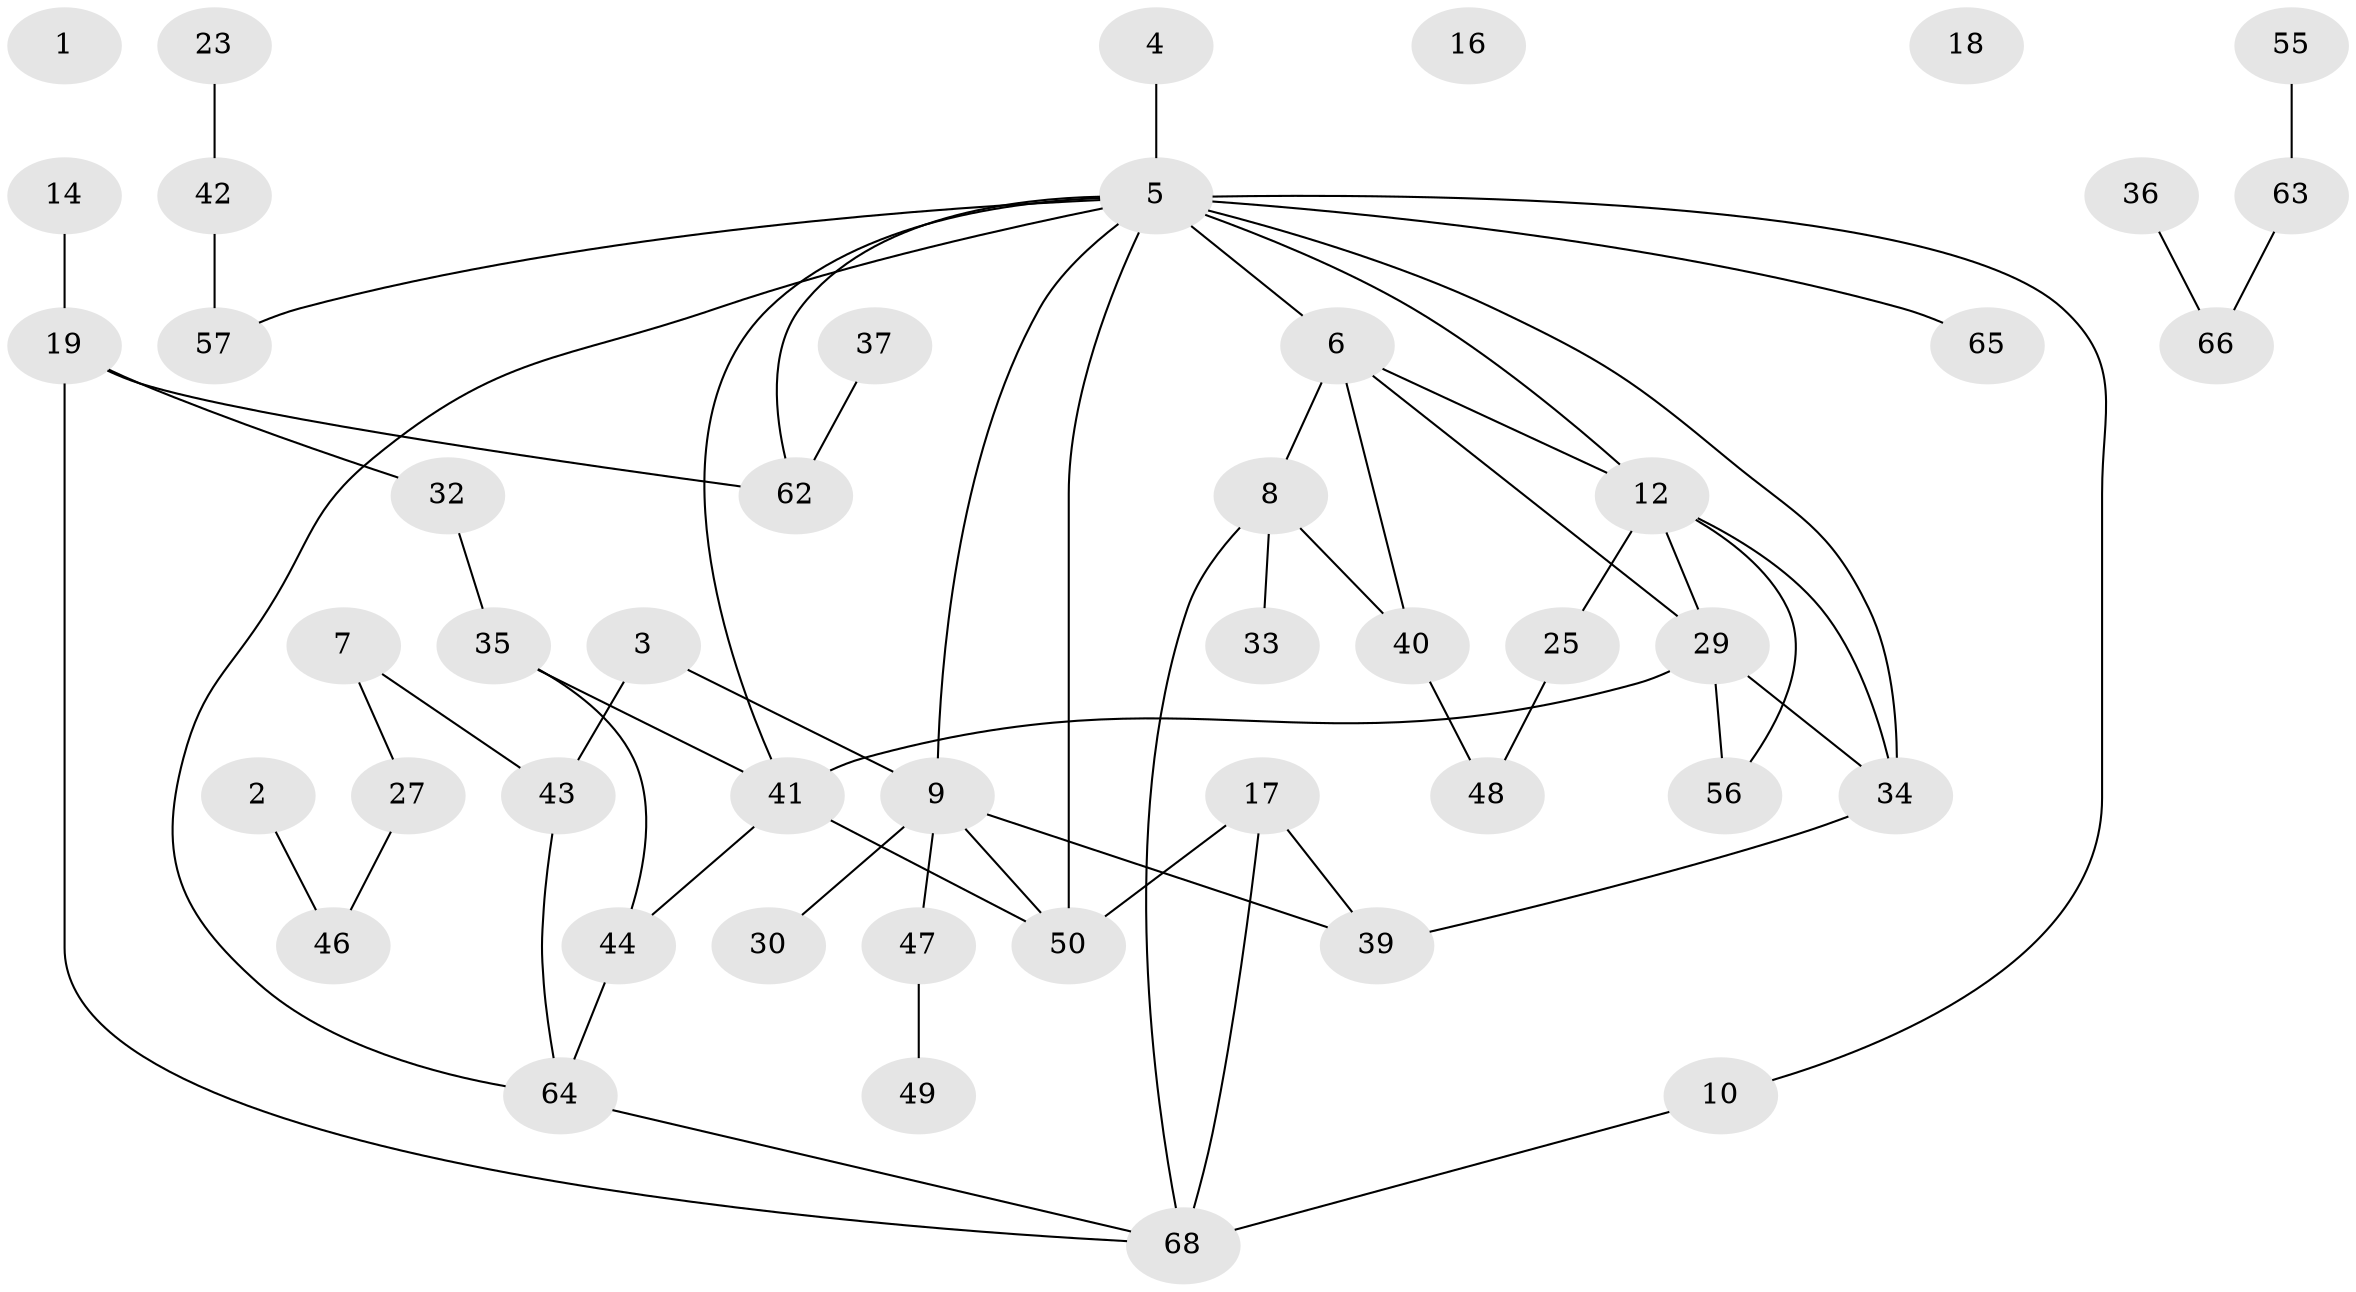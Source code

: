 // original degree distribution, {0: 0.04411764705882353, 1: 0.22058823529411764, 5: 0.1323529411764706, 3: 0.2647058823529412, 4: 0.07352941176470588, 2: 0.2647058823529412}
// Generated by graph-tools (version 1.1) at 2025/16/03/04/25 18:16:30]
// undirected, 47 vertices, 62 edges
graph export_dot {
graph [start="1"]
  node [color=gray90,style=filled];
  1;
  2 [super="+59"];
  3 [super="+13"];
  4 [super="+67"];
  5 [super="+20+21+22+45+60"];
  6 [super="+15+24"];
  7 [super="+51"];
  8 [super="+38"];
  9 [super="+11+52+54"];
  10 [super="+58"];
  12 [super="+26+28+61"];
  14 [super="+53"];
  16;
  17 [super="+31"];
  18;
  19;
  23;
  25;
  27;
  29;
  30;
  32;
  33;
  34;
  35;
  36;
  37;
  39;
  40;
  41;
  42;
  43;
  44;
  46;
  47;
  48;
  49;
  50;
  55;
  56;
  57;
  62;
  63;
  64;
  65;
  66;
  68;
  2 -- 46;
  3 -- 43;
  3 -- 9;
  4 -- 5;
  5 -- 34;
  5 -- 50;
  5 -- 62;
  5 -- 64;
  5 -- 6 [weight=2];
  5 -- 41;
  5 -- 65;
  5 -- 57;
  5 -- 9;
  5 -- 10;
  5 -- 12;
  6 -- 40;
  6 -- 29;
  6 -- 8;
  6 -- 12;
  7 -- 43;
  7 -- 27;
  8 -- 33;
  8 -- 68;
  8 -- 40;
  9 -- 50;
  9 -- 47 [weight=2];
  9 -- 30;
  9 -- 39;
  10 -- 68;
  12 -- 29;
  12 -- 56;
  12 -- 34;
  12 -- 25;
  14 -- 19;
  17 -- 50;
  17 -- 68;
  17 -- 39;
  19 -- 32;
  19 -- 62;
  19 -- 68;
  23 -- 42;
  25 -- 48;
  27 -- 46;
  29 -- 34;
  29 -- 41;
  29 -- 56;
  32 -- 35;
  34 -- 39;
  35 -- 41;
  35 -- 44;
  36 -- 66;
  37 -- 62;
  40 -- 48;
  41 -- 44;
  41 -- 50;
  42 -- 57;
  43 -- 64;
  44 -- 64;
  47 -- 49;
  55 -- 63;
  63 -- 66;
  64 -- 68;
}
